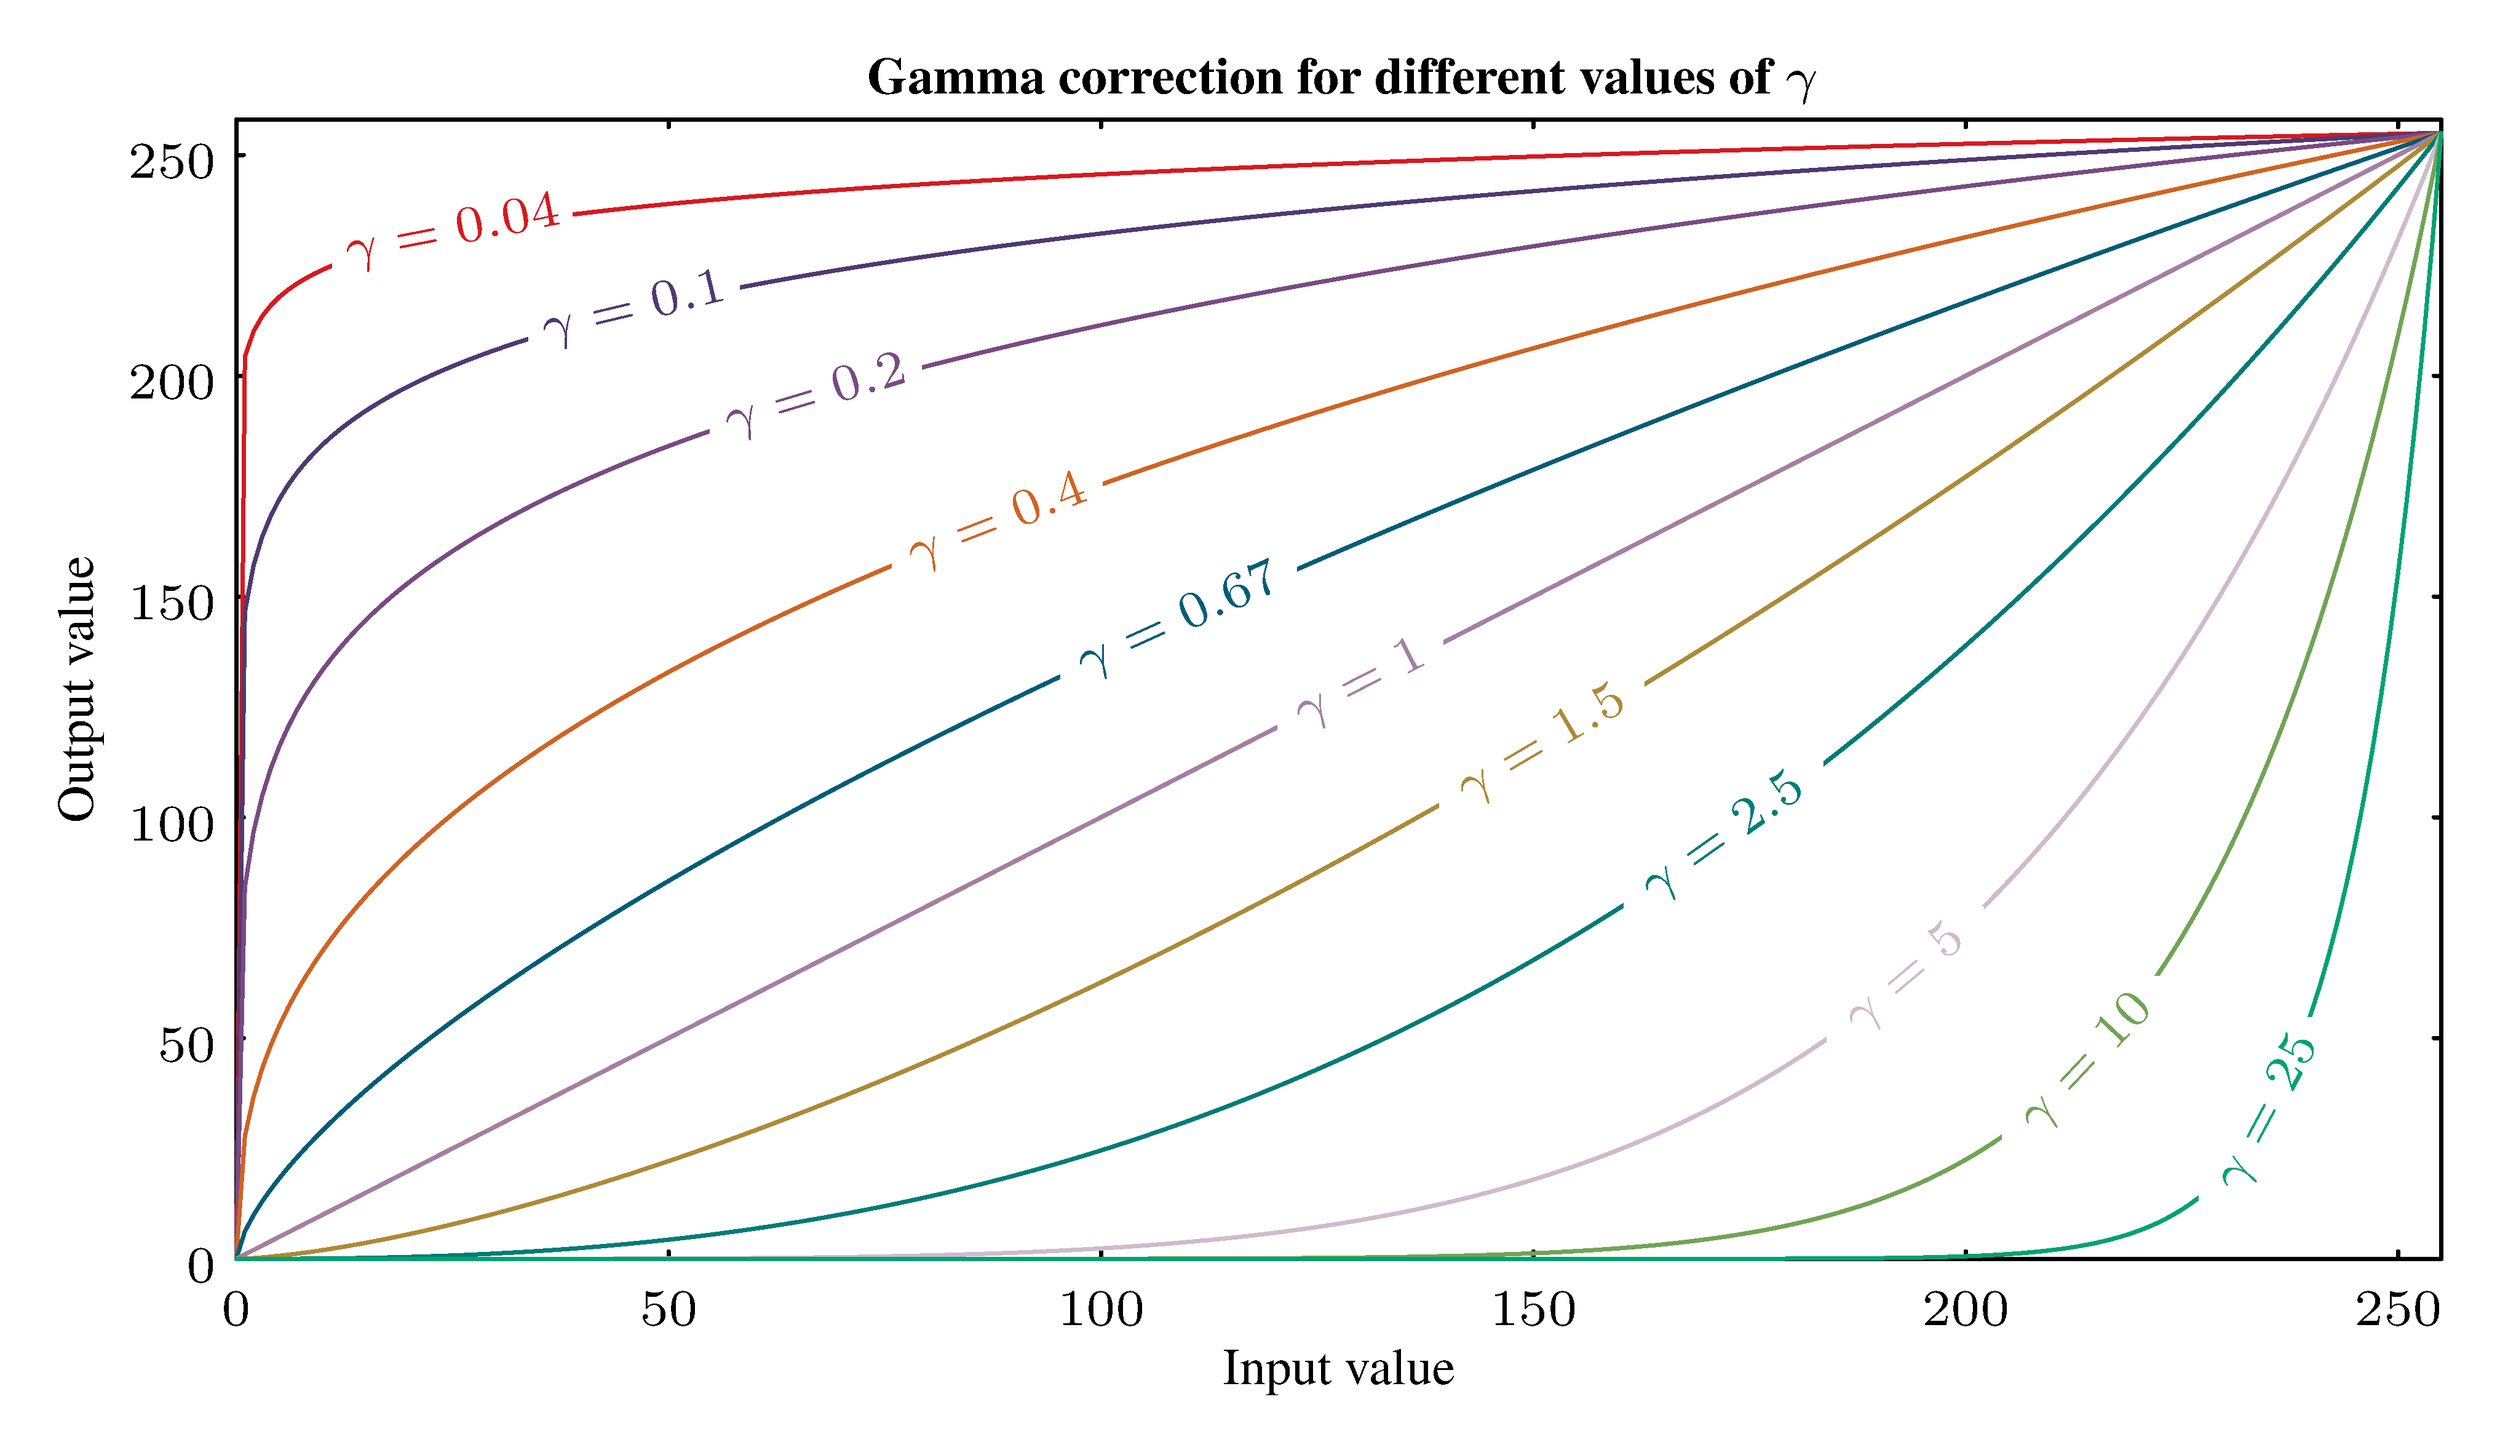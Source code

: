 import graph;
defaultpen(fontsize(7)+TimesRoman());
settings.render = 12;
size(12cm, 7cm, IgnoreAspect);

real gamcor(real x, real g) {
    return (x/255)^g * 255;
}
real[] x = sequence(256);
real[] g = {0.04,0.1,0.2,0.4,0.67,1,1.5,2.5,5,10,25};
real xl = 25;
int[][] cls = {
    {215,25,32},
    {78,58,113},
    {121,74,130},
    {206,100,36},
    {1,93,118},
    {165,126,163},
    {173,138,55},
    {0,124,119},
    {207,187,204},
    {113,164,85},
    {0,162,114},
};

for(int i=0; i < 11; ++i) {
    //pen p = linewidth(0.5)+cmyk(sin(2*i)^2,1-i/10,cos(i)^2,0.1);
    pen p = linewidth(0.5)+RGB(cls[i][0],cls[i][1],cls[i][2]);
    real gamcorG(real x) {
    return gamcor(x,g[i]);
    }
    real[] y = map(gamcorG, x);
    pair p1 = (xl-5,gamcorG(xl-5));
    pair p2 = (xl+5,gamcorG(xl+5));
    draw(graph(x, y), p);
    ylimits(0,255);
    label(Label("$\gamma = " + string(g[i]) + "$",Rotate(p2-p1)),(xl,gamcorG(xl)), p, Fill(white));
    xl = xl+21;
};

label(Label("\textbf{Gamma correction for different values of} $\gamma$"), (256/2, 258), align=N, black);
xaxis("Input value",BottomTop,LeftTicks(Courier("m","n")+fontsize(4),Step=50,Size=1));
yaxis("Output value",LeftRight,RightTicks(Courier("m","n")+fontsize(4),Step=50,Size=1));

shipout(bbox(0.25cm,white,Fill));

